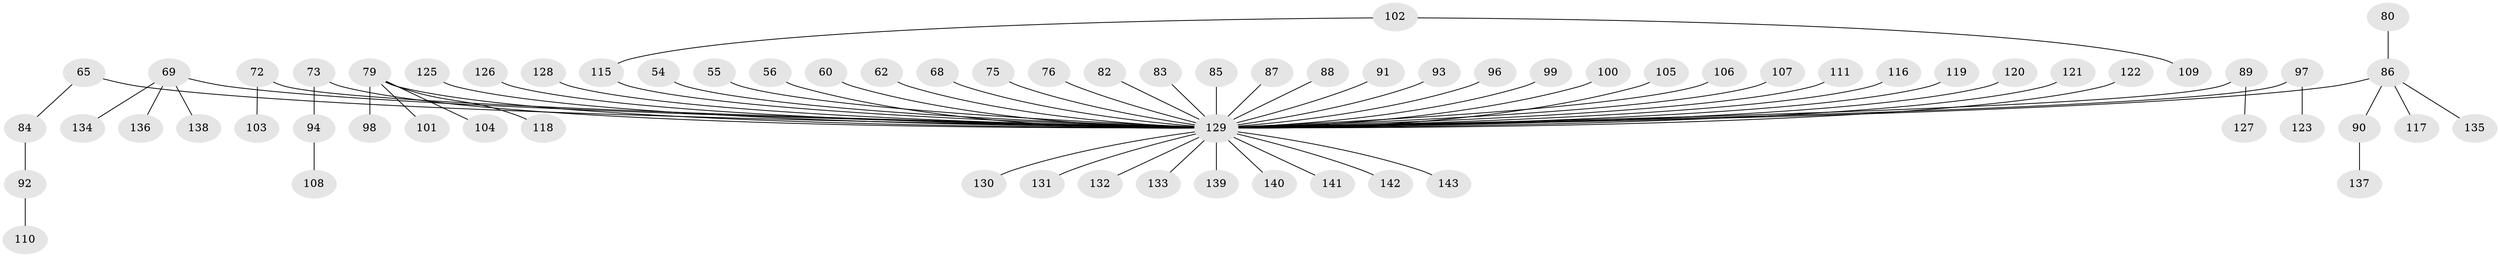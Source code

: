 // original degree distribution, {8: 0.006993006993006993, 5: 0.03496503496503497, 1: 0.5104895104895105, 4: 0.027972027972027972, 6: 0.027972027972027972, 2: 0.2097902097902098, 3: 0.18181818181818182}
// Generated by graph-tools (version 1.1) at 2025/53/03/09/25 04:53:33]
// undirected, 71 vertices, 70 edges
graph export_dot {
graph [start="1"]
  node [color=gray90,style=filled];
  54;
  55;
  56;
  60;
  62;
  65;
  68;
  69 [super="+64+53"];
  72;
  73 [super="+31"];
  75;
  76;
  79 [super="+78"];
  80;
  82;
  83;
  84;
  85;
  86 [super="+40+58"];
  87;
  88;
  89 [super="+71"];
  90;
  91;
  92;
  93;
  94;
  96;
  97 [super="+95"];
  98;
  99;
  100;
  101;
  102;
  103;
  104;
  105;
  106;
  107;
  108;
  109;
  110;
  111;
  115 [super="+74"];
  116;
  117;
  118;
  119;
  120;
  121;
  122;
  123;
  125;
  126;
  127;
  128;
  129 [super="+3+10+18+30+36+43+35+66+81+114+124+67+57+61+59+63+112+23+27+29+33+46+113+77+47"];
  130;
  131;
  132;
  133;
  134;
  135;
  136;
  137;
  138;
  139;
  140;
  141;
  142;
  143;
  54 -- 129;
  55 -- 129;
  56 -- 129;
  60 -- 129;
  62 -- 129;
  65 -- 84;
  65 -- 129;
  68 -- 129;
  69 -- 136;
  69 -- 129;
  69 -- 134;
  69 -- 138;
  72 -- 103;
  72 -- 129;
  73 -- 129;
  73 -- 94;
  75 -- 129;
  76 -- 129;
  79 -- 98;
  79 -- 104;
  79 -- 129;
  79 -- 101;
  79 -- 118;
  80 -- 86;
  82 -- 129;
  83 -- 129;
  84 -- 92;
  85 -- 129;
  86 -- 90;
  86 -- 117;
  86 -- 135;
  86 -- 129;
  87 -- 129;
  88 -- 129;
  89 -- 127;
  89 -- 129;
  90 -- 137;
  91 -- 129;
  92 -- 110;
  93 -- 129;
  94 -- 108;
  96 -- 129;
  97 -- 129;
  97 -- 123;
  99 -- 129;
  100 -- 129;
  102 -- 109;
  102 -- 115;
  105 -- 129;
  106 -- 129;
  107 -- 129;
  111 -- 129;
  115 -- 129;
  116 -- 129;
  119 -- 129;
  120 -- 129;
  121 -- 129;
  122 -- 129;
  125 -- 129;
  126 -- 129;
  128 -- 129;
  129 -- 130;
  129 -- 131;
  129 -- 142;
  129 -- 132;
  129 -- 139;
  129 -- 143;
  129 -- 133;
  129 -- 141;
  129 -- 140;
}

